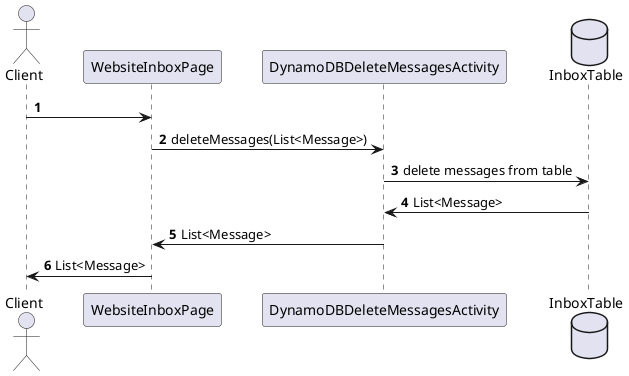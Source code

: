 @startuml
'https://plantuml.com/sequence-diagram
actor Client
participant WebsiteInboxPage
participant DynamoDBDeleteMessagesActivity
database InboxTable
autonumber

Client -> WebsiteInboxPage:
WebsiteInboxPage -> DynamoDBDeleteMessagesActivity: deleteMessages(List<Message>)
DynamoDBDeleteMessagesActivity -> InboxTable: delete messages from table
InboxTable -> DynamoDBDeleteMessagesActivity: List<Message>
DynamoDBDeleteMessagesActivity -> WebsiteInboxPage: List<Message>
WebsiteInboxPage -> Client: List<Message>
@enduml
